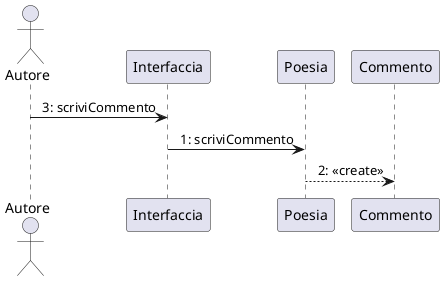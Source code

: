 @startuml DiagrammaSequenzaCommento


actor Autore
participant Interfaccia
participant Poesia
participant Commento

' Stile del diagramma
skinparam sequenceMessageAlign center
skinparam responseMessageBelowArrow true

' Processo per scrivere un commento
Autore -> Interfaccia : 3: scriviCommento
Interfaccia -> Poesia : 1: scriviCommento
Poesia --> Commento : 2: <<create>>

@enduml
